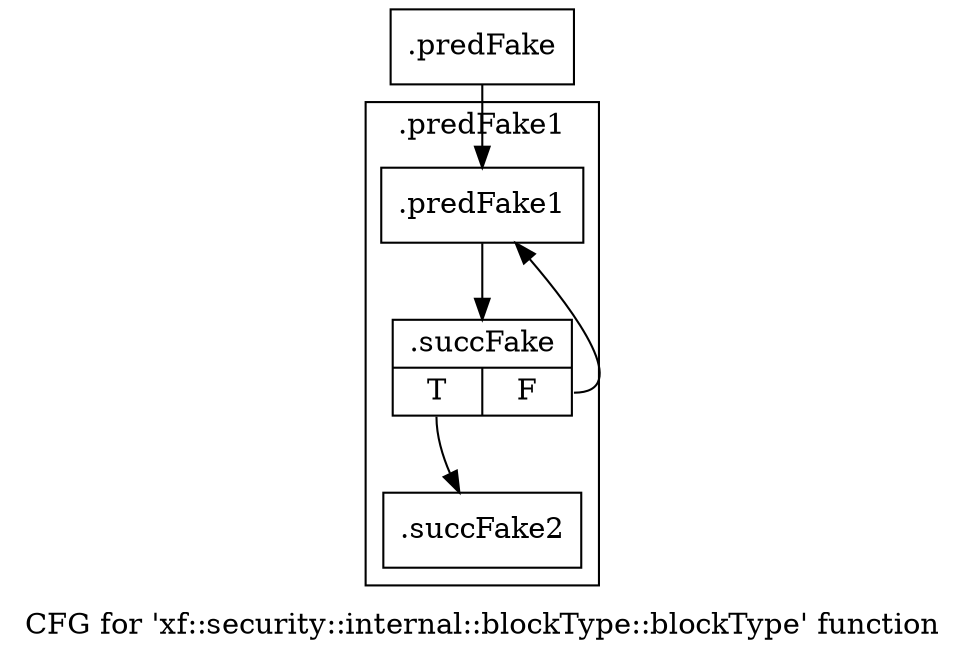 digraph "CFG for 'xf::security::internal::blockType::blockType' function" {
	label="CFG for 'xf::security::internal::blockType::blockType' function";

	Node0x5abb6c0 [shape=record,filename="",linenumber="",label="{.predFake}"];
	Node0x5abb6c0 -> Node0x5abc230[ callList="" memoryops="" filename="./sha1.hpp" execusionnum="0"];
	Node0x6100120 [shape=record,filename="./sha1.hpp",linenumber="47",label="{.succFake2}"];
subgraph cluster_0 {
	label=".predFake1";
	tripcount="0";
	invocationtime="-1";

	Node0x5abc230 [shape=record,filename="./sha1.hpp",linenumber="47",label="{.predFake1}"];
	Node0x5abc230 -> Node0x6100070[ callList="" memoryops="" filename="./sha1.hpp" execusionnum="0"];
	Node0x6100070 [shape=record,filename="./sha1.hpp",linenumber="47",label="{.succFake|{<s0>T|<s1>F}}"];
	Node0x6100070:s0 -> Node0x6100120[ callList="" memoryops="" filename="./sha1.hpp" execusionnum="0"];
	Node0x6100070:s1 -> Node0x5abc230;
}
}
